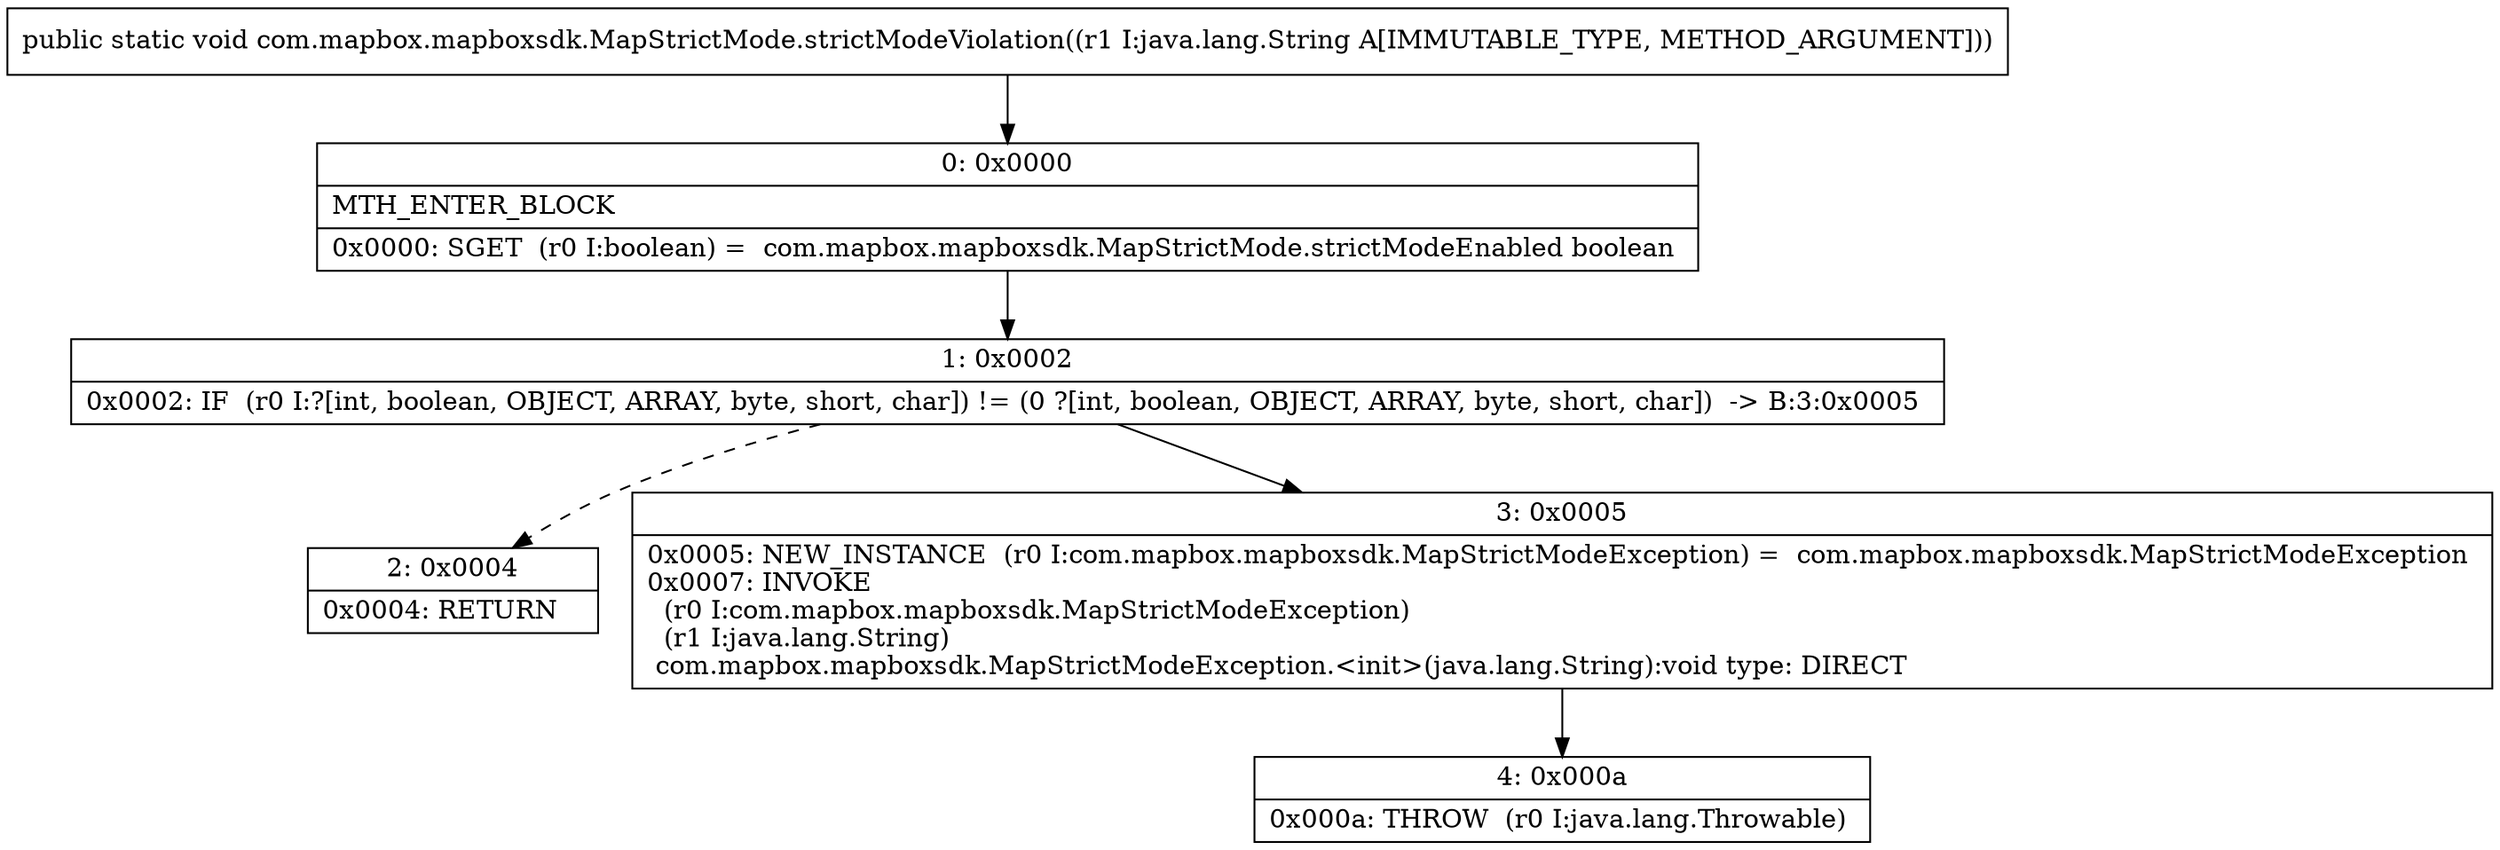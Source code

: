 digraph "CFG forcom.mapbox.mapboxsdk.MapStrictMode.strictModeViolation(Ljava\/lang\/String;)V" {
Node_0 [shape=record,label="{0\:\ 0x0000|MTH_ENTER_BLOCK\l|0x0000: SGET  (r0 I:boolean) =  com.mapbox.mapboxsdk.MapStrictMode.strictModeEnabled boolean \l}"];
Node_1 [shape=record,label="{1\:\ 0x0002|0x0002: IF  (r0 I:?[int, boolean, OBJECT, ARRAY, byte, short, char]) != (0 ?[int, boolean, OBJECT, ARRAY, byte, short, char])  \-\> B:3:0x0005 \l}"];
Node_2 [shape=record,label="{2\:\ 0x0004|0x0004: RETURN   \l}"];
Node_3 [shape=record,label="{3\:\ 0x0005|0x0005: NEW_INSTANCE  (r0 I:com.mapbox.mapboxsdk.MapStrictModeException) =  com.mapbox.mapboxsdk.MapStrictModeException \l0x0007: INVOKE  \l  (r0 I:com.mapbox.mapboxsdk.MapStrictModeException)\l  (r1 I:java.lang.String)\l com.mapbox.mapboxsdk.MapStrictModeException.\<init\>(java.lang.String):void type: DIRECT \l}"];
Node_4 [shape=record,label="{4\:\ 0x000a|0x000a: THROW  (r0 I:java.lang.Throwable) \l}"];
MethodNode[shape=record,label="{public static void com.mapbox.mapboxsdk.MapStrictMode.strictModeViolation((r1 I:java.lang.String A[IMMUTABLE_TYPE, METHOD_ARGUMENT])) }"];
MethodNode -> Node_0;
Node_0 -> Node_1;
Node_1 -> Node_2[style=dashed];
Node_1 -> Node_3;
Node_3 -> Node_4;
}

